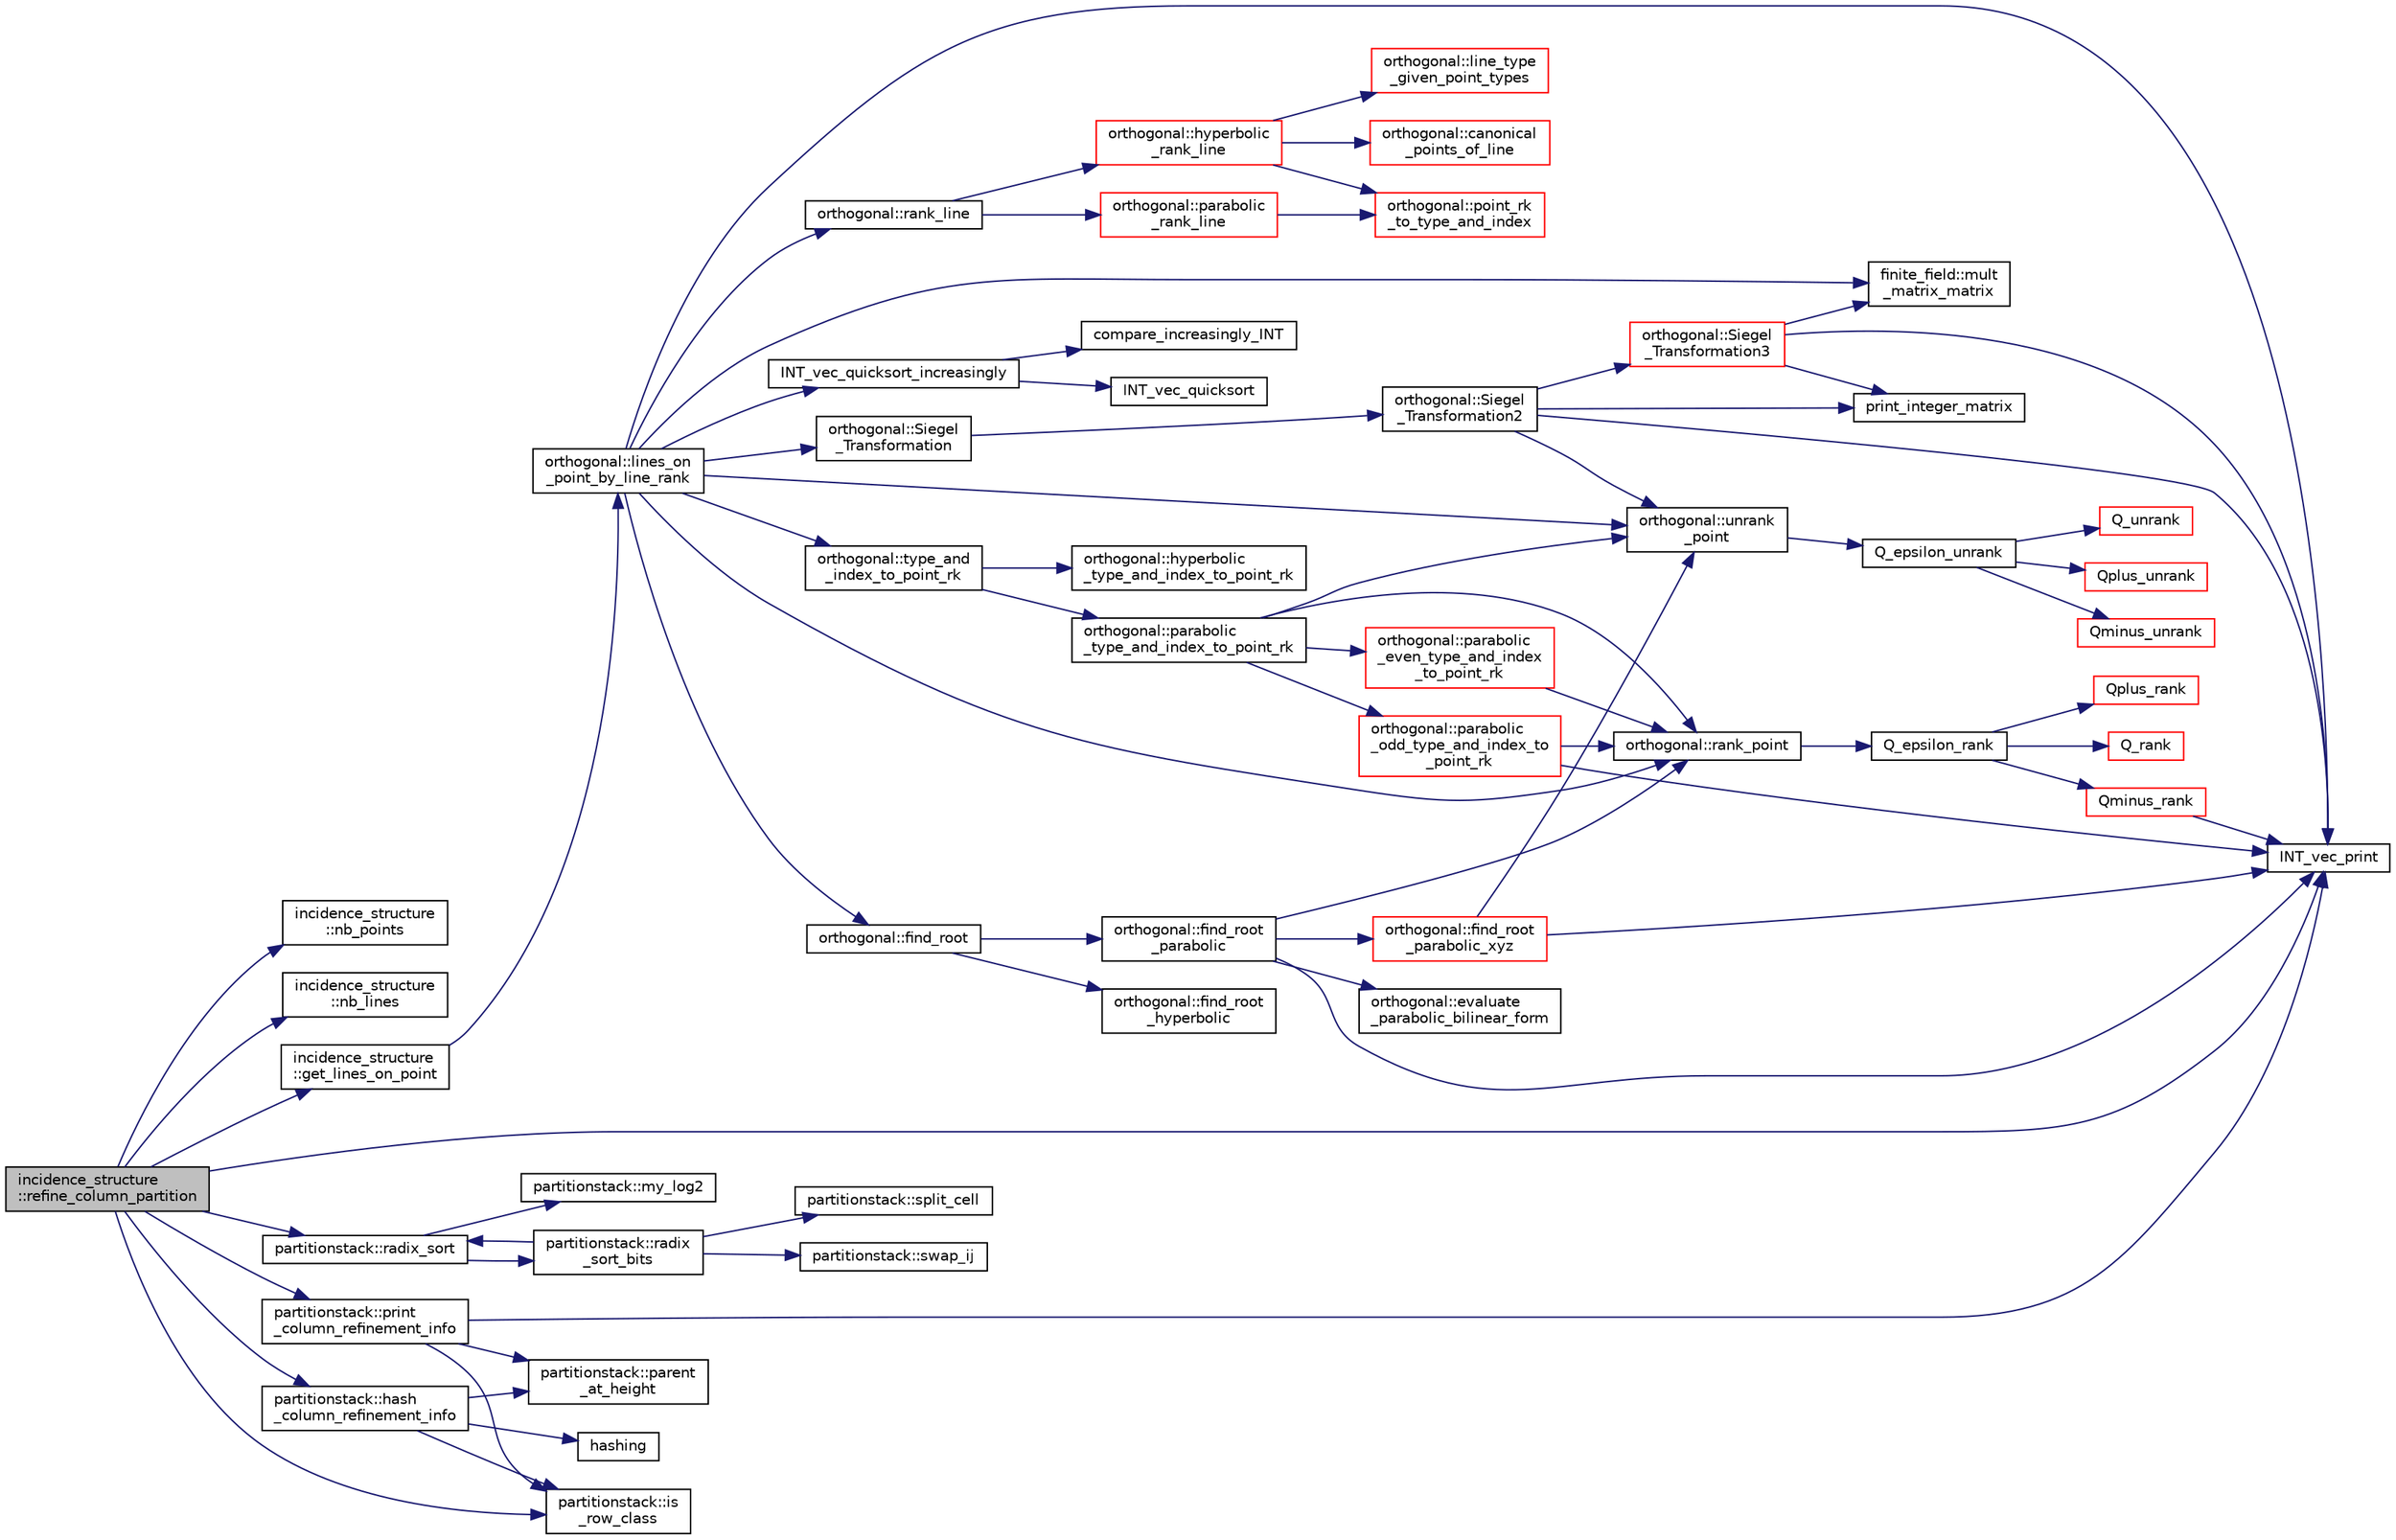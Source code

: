 digraph "incidence_structure::refine_column_partition"
{
  edge [fontname="Helvetica",fontsize="10",labelfontname="Helvetica",labelfontsize="10"];
  node [fontname="Helvetica",fontsize="10",shape=record];
  rankdir="LR";
  Node6378 [label="incidence_structure\l::refine_column_partition",height=0.2,width=0.4,color="black", fillcolor="grey75", style="filled", fontcolor="black"];
  Node6378 -> Node6379 [color="midnightblue",fontsize="10",style="solid",fontname="Helvetica"];
  Node6379 [label="incidence_structure\l::nb_points",height=0.2,width=0.4,color="black", fillcolor="white", style="filled",URL="$da/d8a/classincidence__structure.html#aff5f6bfdc7470e73082ee6faacf0af64"];
  Node6378 -> Node6380 [color="midnightblue",fontsize="10",style="solid",fontname="Helvetica"];
  Node6380 [label="incidence_structure\l::nb_lines",height=0.2,width=0.4,color="black", fillcolor="white", style="filled",URL="$da/d8a/classincidence__structure.html#a9ffac61340b2a03f31f1cc366d5a7b79"];
  Node6378 -> Node6381 [color="midnightblue",fontsize="10",style="solid",fontname="Helvetica"];
  Node6381 [label="partitionstack::is\l_row_class",height=0.2,width=0.4,color="black", fillcolor="white", style="filled",URL="$d3/d87/classpartitionstack.html#ad8497b40f1c327d3eb2fb2b993d88bb7"];
  Node6378 -> Node6382 [color="midnightblue",fontsize="10",style="solid",fontname="Helvetica"];
  Node6382 [label="incidence_structure\l::get_lines_on_point",height=0.2,width=0.4,color="black", fillcolor="white", style="filled",URL="$da/d8a/classincidence__structure.html#a09148fd9478525b4a65c8e44833d1861"];
  Node6382 -> Node6383 [color="midnightblue",fontsize="10",style="solid",fontname="Helvetica"];
  Node6383 [label="orthogonal::lines_on\l_point_by_line_rank",height=0.2,width=0.4,color="black", fillcolor="white", style="filled",URL="$d7/daa/classorthogonal.html#adc21874b6da3cd3585c704994fb538aa"];
  Node6383 -> Node6384 [color="midnightblue",fontsize="10",style="solid",fontname="Helvetica"];
  Node6384 [label="orthogonal::type_and\l_index_to_point_rk",height=0.2,width=0.4,color="black", fillcolor="white", style="filled",URL="$d7/daa/classorthogonal.html#a319ef460cdfe3247d336c3fb482901eb"];
  Node6384 -> Node6385 [color="midnightblue",fontsize="10",style="solid",fontname="Helvetica"];
  Node6385 [label="orthogonal::hyperbolic\l_type_and_index_to_point_rk",height=0.2,width=0.4,color="black", fillcolor="white", style="filled",URL="$d7/daa/classorthogonal.html#af31cd843ff2e6eb4fe1ba9c49e62d1b8"];
  Node6384 -> Node6386 [color="midnightblue",fontsize="10",style="solid",fontname="Helvetica"];
  Node6386 [label="orthogonal::parabolic\l_type_and_index_to_point_rk",height=0.2,width=0.4,color="black", fillcolor="white", style="filled",URL="$d7/daa/classorthogonal.html#a67c316cf01b382762e6ac372f522d106"];
  Node6386 -> Node6387 [color="midnightblue",fontsize="10",style="solid",fontname="Helvetica"];
  Node6387 [label="orthogonal::unrank\l_point",height=0.2,width=0.4,color="black", fillcolor="white", style="filled",URL="$d7/daa/classorthogonal.html#ab655117100f7c66c19817b84ac5ac0a0"];
  Node6387 -> Node6388 [color="midnightblue",fontsize="10",style="solid",fontname="Helvetica"];
  Node6388 [label="Q_epsilon_unrank",height=0.2,width=0.4,color="black", fillcolor="white", style="filled",URL="$d4/d67/geometry_8h.html#af162c4d30d4a6528299e37551c353e7b"];
  Node6388 -> Node6389 [color="midnightblue",fontsize="10",style="solid",fontname="Helvetica"];
  Node6389 [label="Q_unrank",height=0.2,width=0.4,color="red", fillcolor="white", style="filled",URL="$db/da0/lib_2foundations_2geometry_2orthogonal__points_8_c.html#a6d02923d5b54ef796934e753e6f5b65b"];
  Node6388 -> Node6407 [color="midnightblue",fontsize="10",style="solid",fontname="Helvetica"];
  Node6407 [label="Qplus_unrank",height=0.2,width=0.4,color="red", fillcolor="white", style="filled",URL="$db/da0/lib_2foundations_2geometry_2orthogonal__points_8_c.html#ad50512edd586919700e033744b4a03c8"];
  Node6388 -> Node6408 [color="midnightblue",fontsize="10",style="solid",fontname="Helvetica"];
  Node6408 [label="Qminus_unrank",height=0.2,width=0.4,color="red", fillcolor="white", style="filled",URL="$db/da0/lib_2foundations_2geometry_2orthogonal__points_8_c.html#ac2dd18f435ab479095b836a483c12c7d"];
  Node6386 -> Node6409 [color="midnightblue",fontsize="10",style="solid",fontname="Helvetica"];
  Node6409 [label="orthogonal::rank_point",height=0.2,width=0.4,color="black", fillcolor="white", style="filled",URL="$d7/daa/classorthogonal.html#adb4f1528590a804b3c011a68c9ebf655"];
  Node6409 -> Node6410 [color="midnightblue",fontsize="10",style="solid",fontname="Helvetica"];
  Node6410 [label="Q_epsilon_rank",height=0.2,width=0.4,color="black", fillcolor="white", style="filled",URL="$d4/d67/geometry_8h.html#a0949e1151174e2988aa697cb31942e97"];
  Node6410 -> Node6411 [color="midnightblue",fontsize="10",style="solid",fontname="Helvetica"];
  Node6411 [label="Q_rank",height=0.2,width=0.4,color="red", fillcolor="white", style="filled",URL="$db/da0/lib_2foundations_2geometry_2orthogonal__points_8_c.html#ad2671f4db3224df1e22494b9d946375e"];
  Node6410 -> Node6427 [color="midnightblue",fontsize="10",style="solid",fontname="Helvetica"];
  Node6427 [label="Qplus_rank",height=0.2,width=0.4,color="red", fillcolor="white", style="filled",URL="$db/da0/lib_2foundations_2geometry_2orthogonal__points_8_c.html#aaa1be357d007a845ce2866169d63afb7"];
  Node6410 -> Node6428 [color="midnightblue",fontsize="10",style="solid",fontname="Helvetica"];
  Node6428 [label="Qminus_rank",height=0.2,width=0.4,color="red", fillcolor="white", style="filled",URL="$db/da0/lib_2foundations_2geometry_2orthogonal__points_8_c.html#aec3e3dad3c2c12fa081edab0af2cb91a"];
  Node6428 -> Node6417 [color="midnightblue",fontsize="10",style="solid",fontname="Helvetica"];
  Node6417 [label="INT_vec_print",height=0.2,width=0.4,color="black", fillcolor="white", style="filled",URL="$df/dbf/sajeeb_8_c.html#a79a5901af0b47dd0d694109543c027fe"];
  Node6386 -> Node6430 [color="midnightblue",fontsize="10",style="solid",fontname="Helvetica"];
  Node6430 [label="orthogonal::parabolic\l_even_type_and_index\l_to_point_rk",height=0.2,width=0.4,color="red", fillcolor="white", style="filled",URL="$d7/daa/classorthogonal.html#af43894039e8c5a8039f52b93dfa3ff77"];
  Node6430 -> Node6409 [color="midnightblue",fontsize="10",style="solid",fontname="Helvetica"];
  Node6386 -> Node6443 [color="midnightblue",fontsize="10",style="solid",fontname="Helvetica"];
  Node6443 [label="orthogonal::parabolic\l_odd_type_and_index_to\l_point_rk",height=0.2,width=0.4,color="red", fillcolor="white", style="filled",URL="$d7/daa/classorthogonal.html#aac70113614b52601e38b3ce8cbffbc9a"];
  Node6443 -> Node6417 [color="midnightblue",fontsize="10",style="solid",fontname="Helvetica"];
  Node6443 -> Node6409 [color="midnightblue",fontsize="10",style="solid",fontname="Helvetica"];
  Node6383 -> Node6387 [color="midnightblue",fontsize="10",style="solid",fontname="Helvetica"];
  Node6383 -> Node6447 [color="midnightblue",fontsize="10",style="solid",fontname="Helvetica"];
  Node6447 [label="orthogonal::find_root",height=0.2,width=0.4,color="black", fillcolor="white", style="filled",URL="$d7/daa/classorthogonal.html#a7cad6e763a1f49ab5e372a26f5cdf247"];
  Node6447 -> Node6448 [color="midnightblue",fontsize="10",style="solid",fontname="Helvetica"];
  Node6448 [label="orthogonal::find_root\l_hyperbolic",height=0.2,width=0.4,color="black", fillcolor="white", style="filled",URL="$d7/daa/classorthogonal.html#a4cb66d7aec283cd032a99cb9b2b9992d"];
  Node6447 -> Node6449 [color="midnightblue",fontsize="10",style="solid",fontname="Helvetica"];
  Node6449 [label="orthogonal::find_root\l_parabolic",height=0.2,width=0.4,color="black", fillcolor="white", style="filled",URL="$d7/daa/classorthogonal.html#a2e4453bb31692707f8a9e8b660b2e136"];
  Node6449 -> Node6450 [color="midnightblue",fontsize="10",style="solid",fontname="Helvetica"];
  Node6450 [label="orthogonal::find_root\l_parabolic_xyz",height=0.2,width=0.4,color="red", fillcolor="white", style="filled",URL="$d7/daa/classorthogonal.html#a17dba83065c664a7d174c4693e87493b"];
  Node6450 -> Node6387 [color="midnightblue",fontsize="10",style="solid",fontname="Helvetica"];
  Node6450 -> Node6417 [color="midnightblue",fontsize="10",style="solid",fontname="Helvetica"];
  Node6449 -> Node6417 [color="midnightblue",fontsize="10",style="solid",fontname="Helvetica"];
  Node6449 -> Node6451 [color="midnightblue",fontsize="10",style="solid",fontname="Helvetica"];
  Node6451 [label="orthogonal::evaluate\l_parabolic_bilinear_form",height=0.2,width=0.4,color="black", fillcolor="white", style="filled",URL="$d7/daa/classorthogonal.html#a8ee79da4c853cd384a0028cbebbbe0ee"];
  Node6449 -> Node6409 [color="midnightblue",fontsize="10",style="solid",fontname="Helvetica"];
  Node6383 -> Node6452 [color="midnightblue",fontsize="10",style="solid",fontname="Helvetica"];
  Node6452 [label="orthogonal::Siegel\l_Transformation",height=0.2,width=0.4,color="black", fillcolor="white", style="filled",URL="$d7/daa/classorthogonal.html#a27258e68c99323ac8de66fedbe565a3d"];
  Node6452 -> Node6453 [color="midnightblue",fontsize="10",style="solid",fontname="Helvetica"];
  Node6453 [label="orthogonal::Siegel\l_Transformation2",height=0.2,width=0.4,color="black", fillcolor="white", style="filled",URL="$d7/daa/classorthogonal.html#aaf1945ebd71495f1b362e5091d4b30ec"];
  Node6453 -> Node6387 [color="midnightblue",fontsize="10",style="solid",fontname="Helvetica"];
  Node6453 -> Node6417 [color="midnightblue",fontsize="10",style="solid",fontname="Helvetica"];
  Node6453 -> Node6454 [color="midnightblue",fontsize="10",style="solid",fontname="Helvetica"];
  Node6454 [label="orthogonal::Siegel\l_Transformation3",height=0.2,width=0.4,color="red", fillcolor="white", style="filled",URL="$d7/daa/classorthogonal.html#ac9129abf3f825e8c7d5591d1ba116ac7"];
  Node6454 -> Node6417 [color="midnightblue",fontsize="10",style="solid",fontname="Helvetica"];
  Node6454 -> Node6459 [color="midnightblue",fontsize="10",style="solid",fontname="Helvetica"];
  Node6459 [label="print_integer_matrix",height=0.2,width=0.4,color="black", fillcolor="white", style="filled",URL="$d5/db4/io__and__os_8h.html#ab4d187a9b89a64102b971201b789b653"];
  Node6454 -> Node6461 [color="midnightblue",fontsize="10",style="solid",fontname="Helvetica"];
  Node6461 [label="finite_field::mult\l_matrix_matrix",height=0.2,width=0.4,color="black", fillcolor="white", style="filled",URL="$df/d5a/classfinite__field.html#a5e28706b815838d0ec34de1fa74bc3c4"];
  Node6453 -> Node6459 [color="midnightblue",fontsize="10",style="solid",fontname="Helvetica"];
  Node6383 -> Node6461 [color="midnightblue",fontsize="10",style="solid",fontname="Helvetica"];
  Node6383 -> Node6409 [color="midnightblue",fontsize="10",style="solid",fontname="Helvetica"];
  Node6383 -> Node6475 [color="midnightblue",fontsize="10",style="solid",fontname="Helvetica"];
  Node6475 [label="orthogonal::rank_line",height=0.2,width=0.4,color="black", fillcolor="white", style="filled",URL="$d7/daa/classorthogonal.html#a5e1b5a3eb76840f425e71f25dabcd470"];
  Node6475 -> Node6476 [color="midnightblue",fontsize="10",style="solid",fontname="Helvetica"];
  Node6476 [label="orthogonal::hyperbolic\l_rank_line",height=0.2,width=0.4,color="red", fillcolor="white", style="filled",URL="$d7/daa/classorthogonal.html#a2810f9a6851f445b03fdbfe2a888e9f5"];
  Node6476 -> Node6477 [color="midnightblue",fontsize="10",style="solid",fontname="Helvetica"];
  Node6477 [label="orthogonal::point_rk\l_to_type_and_index",height=0.2,width=0.4,color="red", fillcolor="white", style="filled",URL="$d7/daa/classorthogonal.html#a5419c9c6b60c81e6e66f3606e7ad1815"];
  Node6476 -> Node6490 [color="midnightblue",fontsize="10",style="solid",fontname="Helvetica"];
  Node6490 [label="orthogonal::line_type\l_given_point_types",height=0.2,width=0.4,color="red", fillcolor="white", style="filled",URL="$d7/daa/classorthogonal.html#abffd6b3e0d545fbe7799a2e2c1038aba"];
  Node6476 -> Node6507 [color="midnightblue",fontsize="10",style="solid",fontname="Helvetica"];
  Node6507 [label="orthogonal::canonical\l_points_of_line",height=0.2,width=0.4,color="red", fillcolor="white", style="filled",URL="$d7/daa/classorthogonal.html#a561d7c5426dcdb221a961ab2f0d89ae4"];
  Node6475 -> Node6530 [color="midnightblue",fontsize="10",style="solid",fontname="Helvetica"];
  Node6530 [label="orthogonal::parabolic\l_rank_line",height=0.2,width=0.4,color="red", fillcolor="white", style="filled",URL="$d7/daa/classorthogonal.html#a7df334ceca90bc5b90c56354dbaf45c9"];
  Node6530 -> Node6477 [color="midnightblue",fontsize="10",style="solid",fontname="Helvetica"];
  Node6383 -> Node6552 [color="midnightblue",fontsize="10",style="solid",fontname="Helvetica"];
  Node6552 [label="INT_vec_quicksort_increasingly",height=0.2,width=0.4,color="black", fillcolor="white", style="filled",URL="$d5/de2/foundations_2data__structures_2data__structures_8h.html#a31ccee746bc644f58816c67bc3a0e237"];
  Node6552 -> Node6553 [color="midnightblue",fontsize="10",style="solid",fontname="Helvetica"];
  Node6553 [label="INT_vec_quicksort",height=0.2,width=0.4,color="black", fillcolor="white", style="filled",URL="$d4/dd7/sorting_8_c.html#a06b413b423531ad098e9536031cc91ef"];
  Node6552 -> Node6554 [color="midnightblue",fontsize="10",style="solid",fontname="Helvetica"];
  Node6554 [label="compare_increasingly_INT",height=0.2,width=0.4,color="black", fillcolor="white", style="filled",URL="$d4/dd7/sorting_8_c.html#aa182150f114c64f81fcefcbc6d292790"];
  Node6383 -> Node6417 [color="midnightblue",fontsize="10",style="solid",fontname="Helvetica"];
  Node6378 -> Node6417 [color="midnightblue",fontsize="10",style="solid",fontname="Helvetica"];
  Node6378 -> Node6555 [color="midnightblue",fontsize="10",style="solid",fontname="Helvetica"];
  Node6555 [label="partitionstack::radix_sort",height=0.2,width=0.4,color="black", fillcolor="white", style="filled",URL="$d3/d87/classpartitionstack.html#a9ab564e8289467768e46fea7d6f8711e"];
  Node6555 -> Node6556 [color="midnightblue",fontsize="10",style="solid",fontname="Helvetica"];
  Node6556 [label="partitionstack::my_log2",height=0.2,width=0.4,color="black", fillcolor="white", style="filled",URL="$d3/d87/classpartitionstack.html#a9dbf8975a2c5a2701e8c8b94d6ee7d5e"];
  Node6555 -> Node6557 [color="midnightblue",fontsize="10",style="solid",fontname="Helvetica"];
  Node6557 [label="partitionstack::radix\l_sort_bits",height=0.2,width=0.4,color="black", fillcolor="white", style="filled",URL="$d3/d87/classpartitionstack.html#a378eaab913db223d678a086f372ad81d"];
  Node6557 -> Node6555 [color="midnightblue",fontsize="10",style="solid",fontname="Helvetica"];
  Node6557 -> Node6558 [color="midnightblue",fontsize="10",style="solid",fontname="Helvetica"];
  Node6558 [label="partitionstack::swap_ij",height=0.2,width=0.4,color="black", fillcolor="white", style="filled",URL="$d3/d87/classpartitionstack.html#a9b1d34fca91b9736a27af68df0723d6f"];
  Node6557 -> Node6559 [color="midnightblue",fontsize="10",style="solid",fontname="Helvetica"];
  Node6559 [label="partitionstack::split_cell",height=0.2,width=0.4,color="black", fillcolor="white", style="filled",URL="$d3/d87/classpartitionstack.html#aafceac783d21309e491df61254f41244"];
  Node6378 -> Node6560 [color="midnightblue",fontsize="10",style="solid",fontname="Helvetica"];
  Node6560 [label="partitionstack::print\l_column_refinement_info",height=0.2,width=0.4,color="black", fillcolor="white", style="filled",URL="$d3/d87/classpartitionstack.html#a3017cbe9d526ce0d99d44939eabf3cef"];
  Node6560 -> Node6381 [color="midnightblue",fontsize="10",style="solid",fontname="Helvetica"];
  Node6560 -> Node6417 [color="midnightblue",fontsize="10",style="solid",fontname="Helvetica"];
  Node6560 -> Node6561 [color="midnightblue",fontsize="10",style="solid",fontname="Helvetica"];
  Node6561 [label="partitionstack::parent\l_at_height",height=0.2,width=0.4,color="black", fillcolor="white", style="filled",URL="$d3/d87/classpartitionstack.html#a56f2d05a29ef6612d67126163e368ffa"];
  Node6378 -> Node6562 [color="midnightblue",fontsize="10",style="solid",fontname="Helvetica"];
  Node6562 [label="partitionstack::hash\l_column_refinement_info",height=0.2,width=0.4,color="black", fillcolor="white", style="filled",URL="$d3/d87/classpartitionstack.html#a13362337bacd51a6de12a305bcd08211"];
  Node6562 -> Node6563 [color="midnightblue",fontsize="10",style="solid",fontname="Helvetica"];
  Node6563 [label="hashing",height=0.2,width=0.4,color="black", fillcolor="white", style="filled",URL="$d5/db4/io__and__os_8h.html#a9abb7260348436473e8c9213f159fe73"];
  Node6562 -> Node6381 [color="midnightblue",fontsize="10",style="solid",fontname="Helvetica"];
  Node6562 -> Node6561 [color="midnightblue",fontsize="10",style="solid",fontname="Helvetica"];
}

